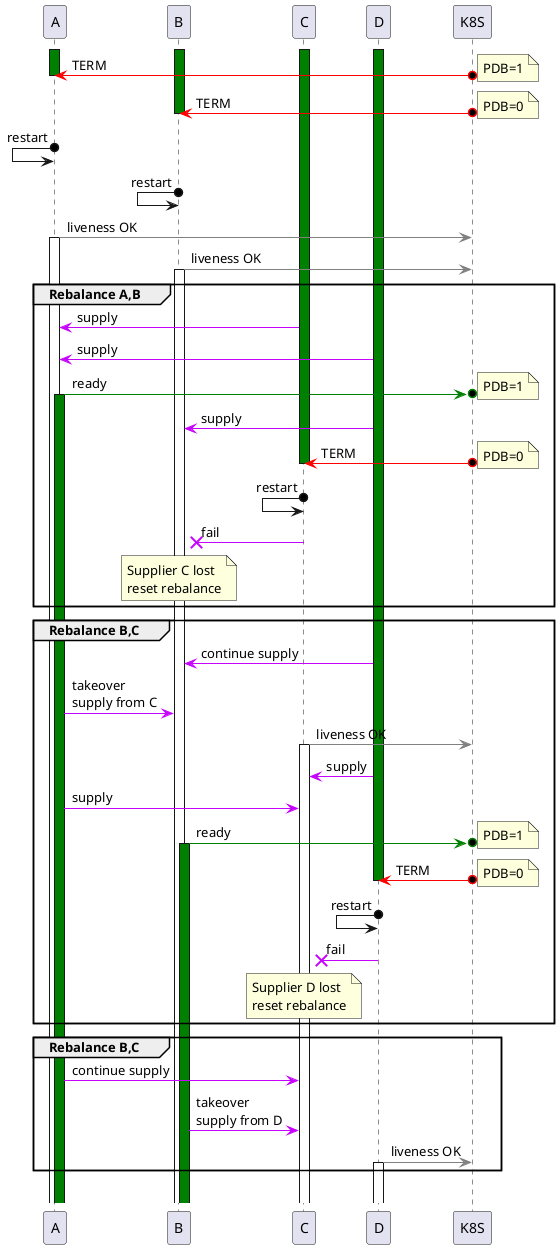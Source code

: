 @startuml
participant A
participant B
participant C
participant D
participant K8S as K

activate A #green
activate B #green
activate C #green
activate D #green

K o-[#red]> A: TERM
note right: PDB=1
deactivate A

K o-[#red]> B: TERM
note right: PDB=0
deactivate B

A <-o A: restart

B <-o B: restart

A -[#grey]> K : liveness OK
activate A

B -[#grey]> K : liveness OK
activate B

group Rebalance A,B
  C -[#c603fc]> A : supply
  D -[#c603fc]> A : supply

  A -[#green]>o K : ready
  note right: PDB=1
  activate A #green

  D -[#c603fc]> B : supply

  K o-[#red]> C: TERM
  note right: PDB=0
  deactivate C

  C <-o C: restart

  C -[#c603fc]>X B : fail
  note over B: Supplier C lost\nreset rebalance
end

group Rebalance B,C
  D -[#c603fc]> B : continue supply
  A -[#c603fc]> B : takeover\nsupply from C

  C -[#grey]> K : liveness OK
  activate C

  D -[#c603fc]> C : supply
  A -[#c603fc]> C : supply

  B -[#green]>o K : ready
  note right: PDB=1
  activate B #green

  K o-[#red]> D: TERM
  note right: PDB=0
  deactivate D

  D <-o D: restart

  D -[#c603fc]>X C : fail
  note over C: Supplier D lost\nreset rebalance
end

group Rebalance B,C
  A -[#c603fc]> C : continue supply
  B -[#c603fc]> C : takeover\nsupply from D

  D -[#grey]> K : liveness OK
  activate D
end

|||

@enduml